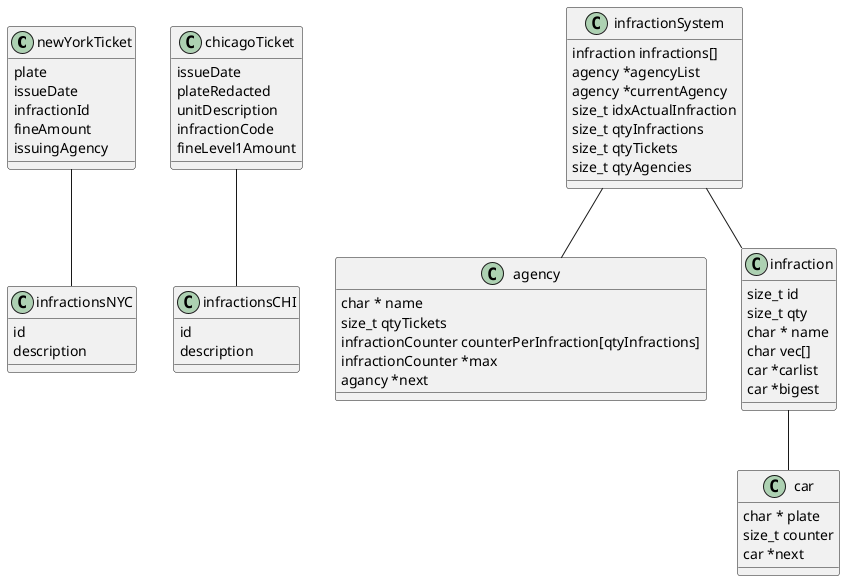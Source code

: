 @startuml

class newYorkTicket
{
    plate
    issueDate
    infractionId
    fineAmount
    issuingAgency
}

class infractionsNYC
{
    id
    description
}

class chicagoTicket
{
    issueDate
    plateRedacted
    unitDescription
    infractionCode
    fineLevel1Amount
}

class infractionsCHI
{
    id
    description
}

newYorkTicket -- infractionsNYC
chicagoTicket -- infractionsCHI

class car
{
    char * plate
    size_t counter
    car *next
}

class agency
{
    char * name
    size_t qtyTickets
    infractionCounter counterPerInfraction[qtyInfractions]
    infractionCounter *max
    agancy *next
}

class infraction
{
    size_t id
    size_t qty
    char * name
    char vec[]
    car *carlist
    car *bigest
}

class infractionSystem
{
    infraction infractions[]
    agency *agencyList
    agency *currentAgency
    size_t idxActualInfraction
    size_t qtyInfractions
    size_t qtyTickets
    size_t qtyAgencies
}

infractionSystem -- agency
infractionSystem -- infraction
infraction -- car

@enduml